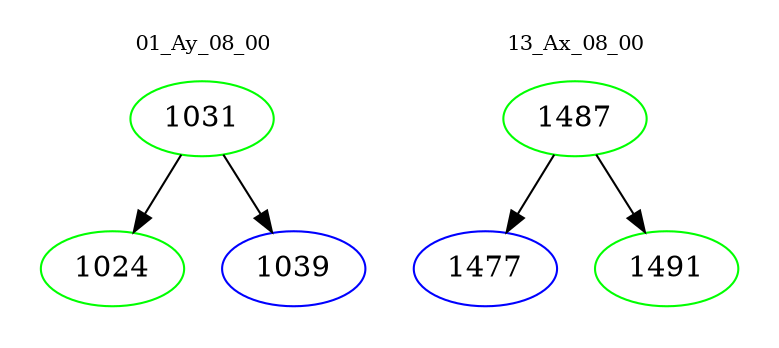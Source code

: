 digraph{
subgraph cluster_0 {
color = white
label = "01_Ay_08_00";
fontsize=10;
T0_1031 [label="1031", color="green"]
T0_1031 -> T0_1024 [color="black"]
T0_1024 [label="1024", color="green"]
T0_1031 -> T0_1039 [color="black"]
T0_1039 [label="1039", color="blue"]
}
subgraph cluster_1 {
color = white
label = "13_Ax_08_00";
fontsize=10;
T1_1487 [label="1487", color="green"]
T1_1487 -> T1_1477 [color="black"]
T1_1477 [label="1477", color="blue"]
T1_1487 -> T1_1491 [color="black"]
T1_1491 [label="1491", color="green"]
}
}
